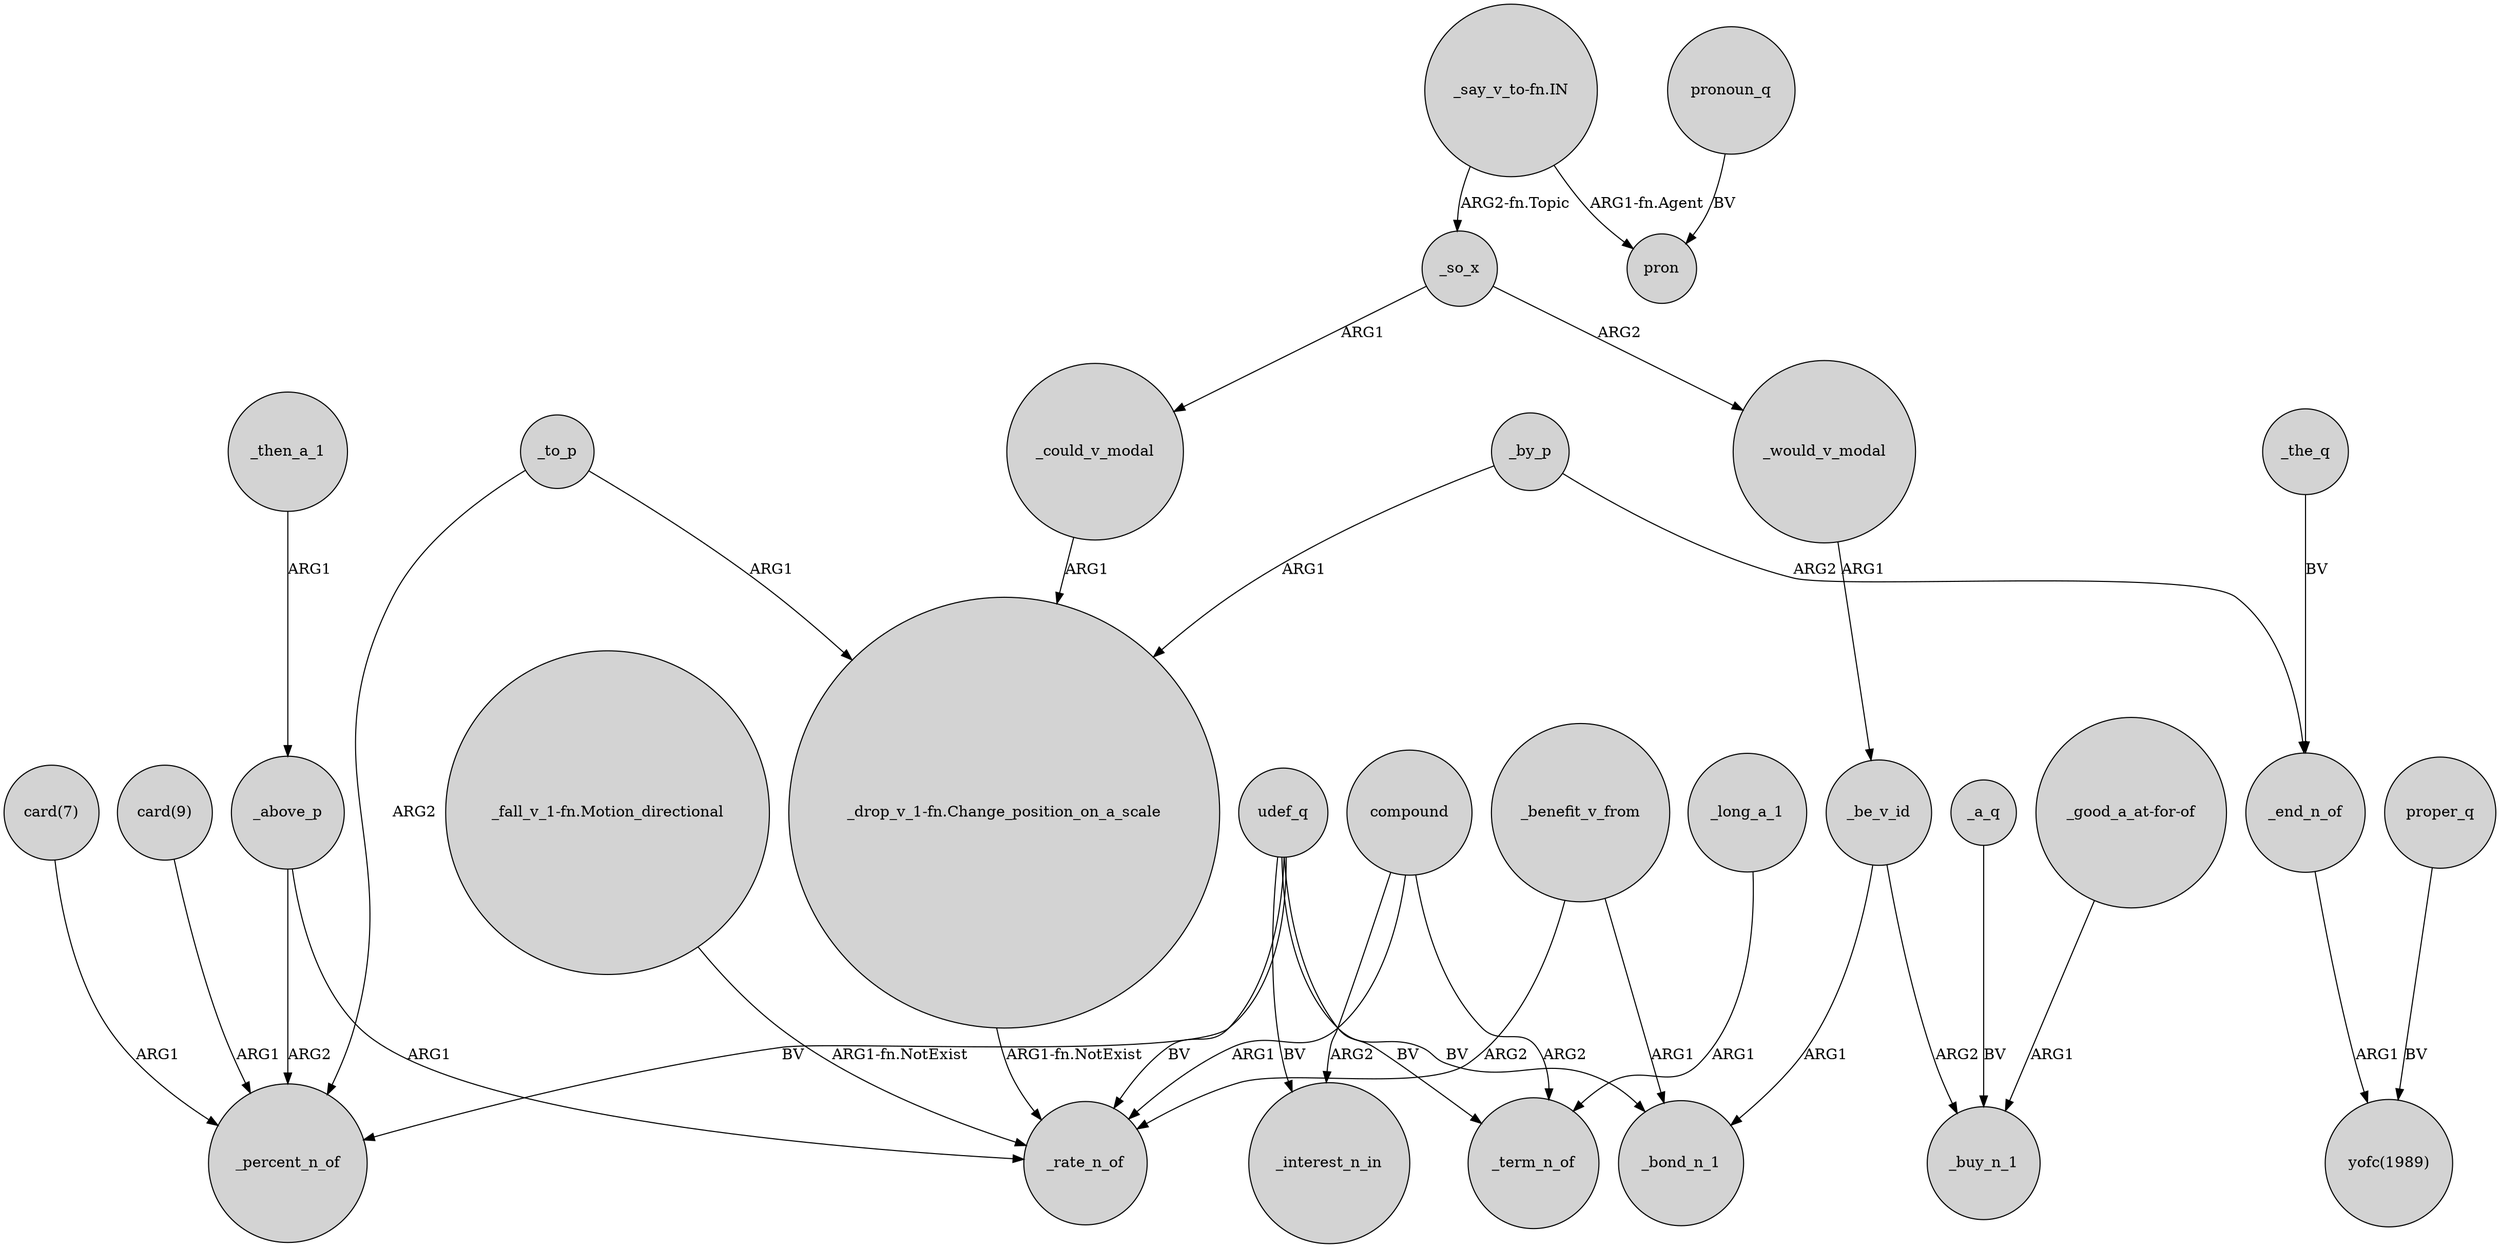 digraph {
	node [shape=circle style=filled]
	"card(9)" -> _percent_n_of [label=ARG1]
	_above_p -> _percent_n_of [label=ARG2]
	_so_x -> _would_v_modal [label=ARG2]
	compound -> _term_n_of [label=ARG2]
	_the_q -> _end_n_of [label=BV]
	_be_v_id -> _bond_n_1 [label=ARG1]
	"card(7)" -> _percent_n_of [label=ARG1]
	_by_p -> "_drop_v_1-fn.Change_position_on_a_scale" [label=ARG1]
	_benefit_v_from -> _bond_n_1 [label=ARG1]
	compound -> _rate_n_of [label=ARG1]
	_would_v_modal -> _be_v_id [label=ARG1]
	udef_q -> _rate_n_of [label=BV]
	udef_q -> _interest_n_in [label=BV]
	_by_p -> _end_n_of [label=ARG2]
	compound -> _interest_n_in [label=ARG2]
	_above_p -> _rate_n_of [label=ARG1]
	proper_q -> "yofc(1989)" [label=BV]
	_so_x -> _could_v_modal [label=ARG1]
	"_say_v_to-fn.IN" -> _so_x [label="ARG2-fn.Topic"]
	_end_n_of -> "yofc(1989)" [label=ARG1]
	pronoun_q -> pron [label=BV]
	udef_q -> _bond_n_1 [label=BV]
	_could_v_modal -> "_drop_v_1-fn.Change_position_on_a_scale" [label=ARG1]
	_to_p -> "_drop_v_1-fn.Change_position_on_a_scale" [label=ARG1]
	"_fall_v_1-fn.Motion_directional" -> _rate_n_of [label="ARG1-fn.NotExist"]
	udef_q -> _term_n_of [label=BV]
	_be_v_id -> _buy_n_1 [label=ARG2]
	_a_q -> _buy_n_1 [label=BV]
	"_say_v_to-fn.IN" -> pron [label="ARG1-fn.Agent"]
	_to_p -> _percent_n_of [label=ARG2]
	udef_q -> _percent_n_of [label=BV]
	_benefit_v_from -> _rate_n_of [label=ARG2]
	"_good_a_at-for-of" -> _buy_n_1 [label=ARG1]
	"_drop_v_1-fn.Change_position_on_a_scale" -> _rate_n_of [label="ARG1-fn.NotExist"]
	_long_a_1 -> _term_n_of [label=ARG1]
	_then_a_1 -> _above_p [label=ARG1]
}
